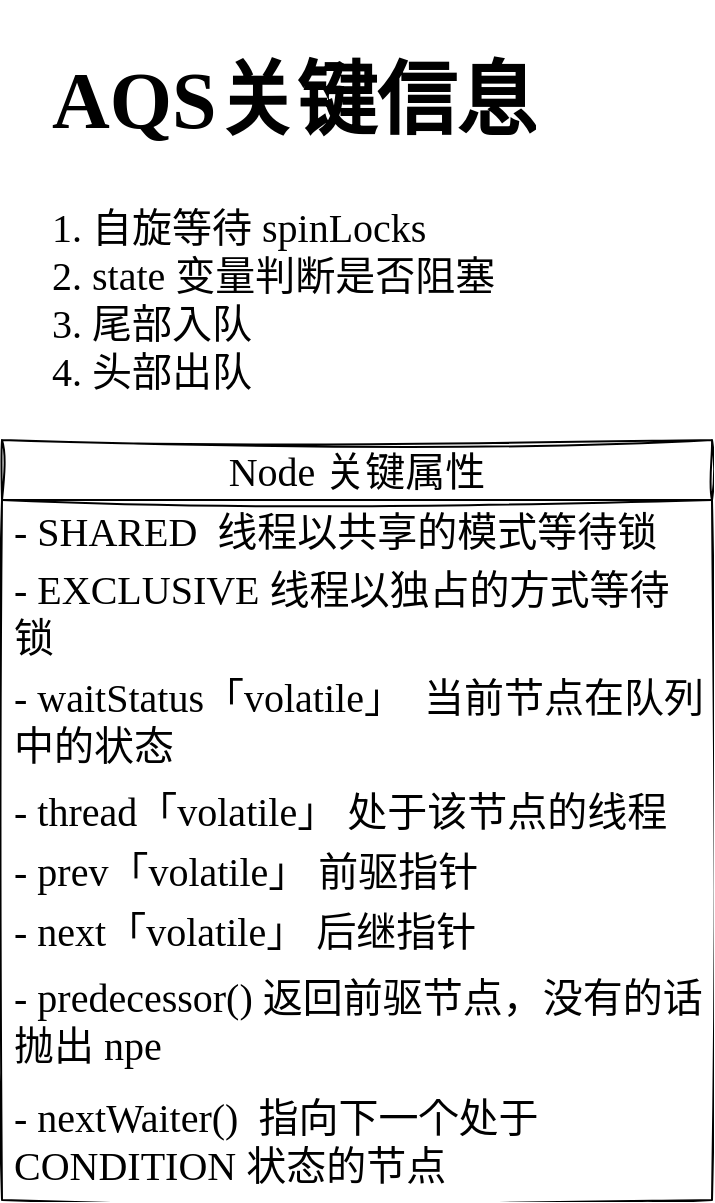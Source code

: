 <mxfile version="21.2.9" type="github">
  <diagram name="第 1 页" id="k-iB7_e0VkxcQ69KIvBo">
    <mxGraphModel dx="1292" dy="765" grid="1" gridSize="10" guides="1" tooltips="1" connect="1" arrows="1" fold="1" page="1" pageScale="1" pageWidth="827" pageHeight="1169" math="0" shadow="0">
      <root>
        <mxCell id="0" />
        <mxCell id="1" parent="0" />
        <mxCell id="nvKdTtV5nxLTV3sjEAqT-2" value="&lt;h1&gt;AQS关键信息&lt;/h1&gt;&lt;div&gt;1. 自旋等待 spinLocks&lt;/div&gt;&lt;div&gt;2. state 变量判断是否阻塞&lt;/div&gt;&lt;div&gt;3. 尾部入队&lt;/div&gt;&lt;div&gt;4. 头部出队&lt;/div&gt;" style="text;html=1;strokeColor=none;fillColor=none;spacing=5;spacingTop=-20;whiteSpace=wrap;overflow=hidden;rounded=0;fontSize=20;fontFamily=ZCOOL XiaoWei;fontSource=https%3A%2F%2Ffonts.googleapis.com%2Fcss%3Ffamily%3DZCOOL%2BXiaoWei;" vertex="1" parent="1">
          <mxGeometry x="30" y="30" width="260" height="330" as="geometry" />
        </mxCell>
        <mxCell id="nvKdTtV5nxLTV3sjEAqT-3" value="Node 关键属性" style="swimlane;fontStyle=0;childLayout=stackLayout;horizontal=1;startSize=30;horizontalStack=0;resizeParent=1;resizeParentMax=0;resizeLast=0;collapsible=1;marginBottom=0;whiteSpace=wrap;html=1;sketch=1;hachureGap=4;jiggle=2;curveFitting=1;fontFamily=ZCOOL XiaoWei;fontSource=https%3A%2F%2Ffonts.googleapis.com%2Fcss%3Ffamily%3DZCOOL%2BXiaoWei;fontSize=20;glass=0;shadow=0;rounded=0;" vertex="1" parent="1">
          <mxGeometry x="10" y="240" width="355" height="380" as="geometry" />
        </mxCell>
        <mxCell id="nvKdTtV5nxLTV3sjEAqT-4" value="- SHARED&amp;nbsp; 线程以共享的模式等待锁" style="text;strokeColor=none;fillColor=none;align=left;verticalAlign=middle;spacingLeft=4;spacingRight=4;overflow=hidden;points=[[0,0.5],[1,0.5]];portConstraint=eastwest;rotatable=0;whiteSpace=wrap;html=1;fontSize=20;fontFamily=ZCOOL XiaoWei;fontSource=https%3A%2F%2Ffonts.googleapis.com%2Fcss%3Ffamily%3DZCOOL%2BXiaoWei;" vertex="1" parent="nvKdTtV5nxLTV3sjEAqT-3">
          <mxGeometry y="30" width="355" height="30" as="geometry" />
        </mxCell>
        <mxCell id="nvKdTtV5nxLTV3sjEAqT-5" value="- EXCLUSIVE 线程以独占的方式等待锁" style="text;strokeColor=none;fillColor=none;align=left;verticalAlign=middle;spacingLeft=4;spacingRight=4;overflow=hidden;points=[[0,0.5],[1,0.5]];portConstraint=eastwest;rotatable=0;whiteSpace=wrap;html=1;fontSize=20;fontFamily=ZCOOL XiaoWei;fontSource=https%3A%2F%2Ffonts.googleapis.com%2Fcss%3Ffamily%3DZCOOL%2BXiaoWei;" vertex="1" parent="nvKdTtV5nxLTV3sjEAqT-3">
          <mxGeometry y="60" width="355" height="50" as="geometry" />
        </mxCell>
        <mxCell id="nvKdTtV5nxLTV3sjEAqT-6" value="- waitStatus「volatile」&amp;nbsp; 当前节点在队列中的状态" style="text;strokeColor=none;fillColor=none;align=left;verticalAlign=middle;spacingLeft=4;spacingRight=4;overflow=hidden;points=[[0,0.5],[1,0.5]];portConstraint=eastwest;rotatable=0;whiteSpace=wrap;html=1;fontSize=20;fontFamily=ZCOOL XiaoWei;fontSource=https%3A%2F%2Ffonts.googleapis.com%2Fcss%3Ffamily%3DZCOOL%2BXiaoWei;" vertex="1" parent="nvKdTtV5nxLTV3sjEAqT-3">
          <mxGeometry y="110" width="355" height="60" as="geometry" />
        </mxCell>
        <mxCell id="nvKdTtV5nxLTV3sjEAqT-11" value="- thread「volatile」&amp;nbsp;处于该节点的线程" style="text;strokeColor=none;fillColor=none;align=left;verticalAlign=middle;spacingLeft=4;spacingRight=4;overflow=hidden;points=[[0,0.5],[1,0.5]];portConstraint=eastwest;rotatable=0;whiteSpace=wrap;html=1;fontSize=20;fontFamily=ZCOOL XiaoWei;fontSource=https%3A%2F%2Ffonts.googleapis.com%2Fcss%3Ffamily%3DZCOOL%2BXiaoWei;" vertex="1" parent="nvKdTtV5nxLTV3sjEAqT-3">
          <mxGeometry y="170" width="355" height="30" as="geometry" />
        </mxCell>
        <mxCell id="nvKdTtV5nxLTV3sjEAqT-12" value="- prev「volatile」&amp;nbsp;前驱指针" style="text;strokeColor=none;fillColor=none;align=left;verticalAlign=middle;spacingLeft=4;spacingRight=4;overflow=hidden;points=[[0,0.5],[1,0.5]];portConstraint=eastwest;rotatable=0;whiteSpace=wrap;html=1;fontSize=20;fontFamily=ZCOOL XiaoWei;fontSource=https%3A%2F%2Ffonts.googleapis.com%2Fcss%3Ffamily%3DZCOOL%2BXiaoWei;" vertex="1" parent="nvKdTtV5nxLTV3sjEAqT-3">
          <mxGeometry y="200" width="355" height="30" as="geometry" />
        </mxCell>
        <mxCell id="nvKdTtV5nxLTV3sjEAqT-13" value="- next「volatile」 后继指针" style="text;strokeColor=none;fillColor=none;align=left;verticalAlign=middle;spacingLeft=4;spacingRight=4;overflow=hidden;points=[[0,0.5],[1,0.5]];portConstraint=eastwest;rotatable=0;whiteSpace=wrap;html=1;fontSize=20;fontFamily=ZCOOL XiaoWei;fontSource=https%3A%2F%2Ffonts.googleapis.com%2Fcss%3Ffamily%3DZCOOL%2BXiaoWei;" vertex="1" parent="nvKdTtV5nxLTV3sjEAqT-3">
          <mxGeometry y="230" width="355" height="30" as="geometry" />
        </mxCell>
        <mxCell id="nvKdTtV5nxLTV3sjEAqT-16" value="- predecessor() 返回前驱节点，没有的话抛出 npe" style="text;strokeColor=none;fillColor=none;align=left;verticalAlign=middle;spacingLeft=4;spacingRight=4;overflow=hidden;points=[[0,0.5],[1,0.5]];portConstraint=eastwest;rotatable=0;whiteSpace=wrap;html=1;fontSize=20;fontFamily=ZCOOL XiaoWei;fontSource=https%3A%2F%2Ffonts.googleapis.com%2Fcss%3Ffamily%3DZCOOL%2BXiaoWei;" vertex="1" parent="nvKdTtV5nxLTV3sjEAqT-3">
          <mxGeometry y="260" width="355" height="60" as="geometry" />
        </mxCell>
        <mxCell id="nvKdTtV5nxLTV3sjEAqT-17" value="- nextWaiter()&amp;nbsp; 指向下一个处于 CONDITION 状态的节点" style="text;strokeColor=none;fillColor=none;align=left;verticalAlign=middle;spacingLeft=4;spacingRight=4;overflow=hidden;points=[[0,0.5],[1,0.5]];portConstraint=eastwest;rotatable=0;whiteSpace=wrap;html=1;fontSize=20;fontFamily=ZCOOL XiaoWei;fontSource=https%3A%2F%2Ffonts.googleapis.com%2Fcss%3Ffamily%3DZCOOL%2BXiaoWei;" vertex="1" parent="nvKdTtV5nxLTV3sjEAqT-3">
          <mxGeometry y="320" width="355" height="60" as="geometry" />
        </mxCell>
      </root>
    </mxGraphModel>
  </diagram>
</mxfile>
